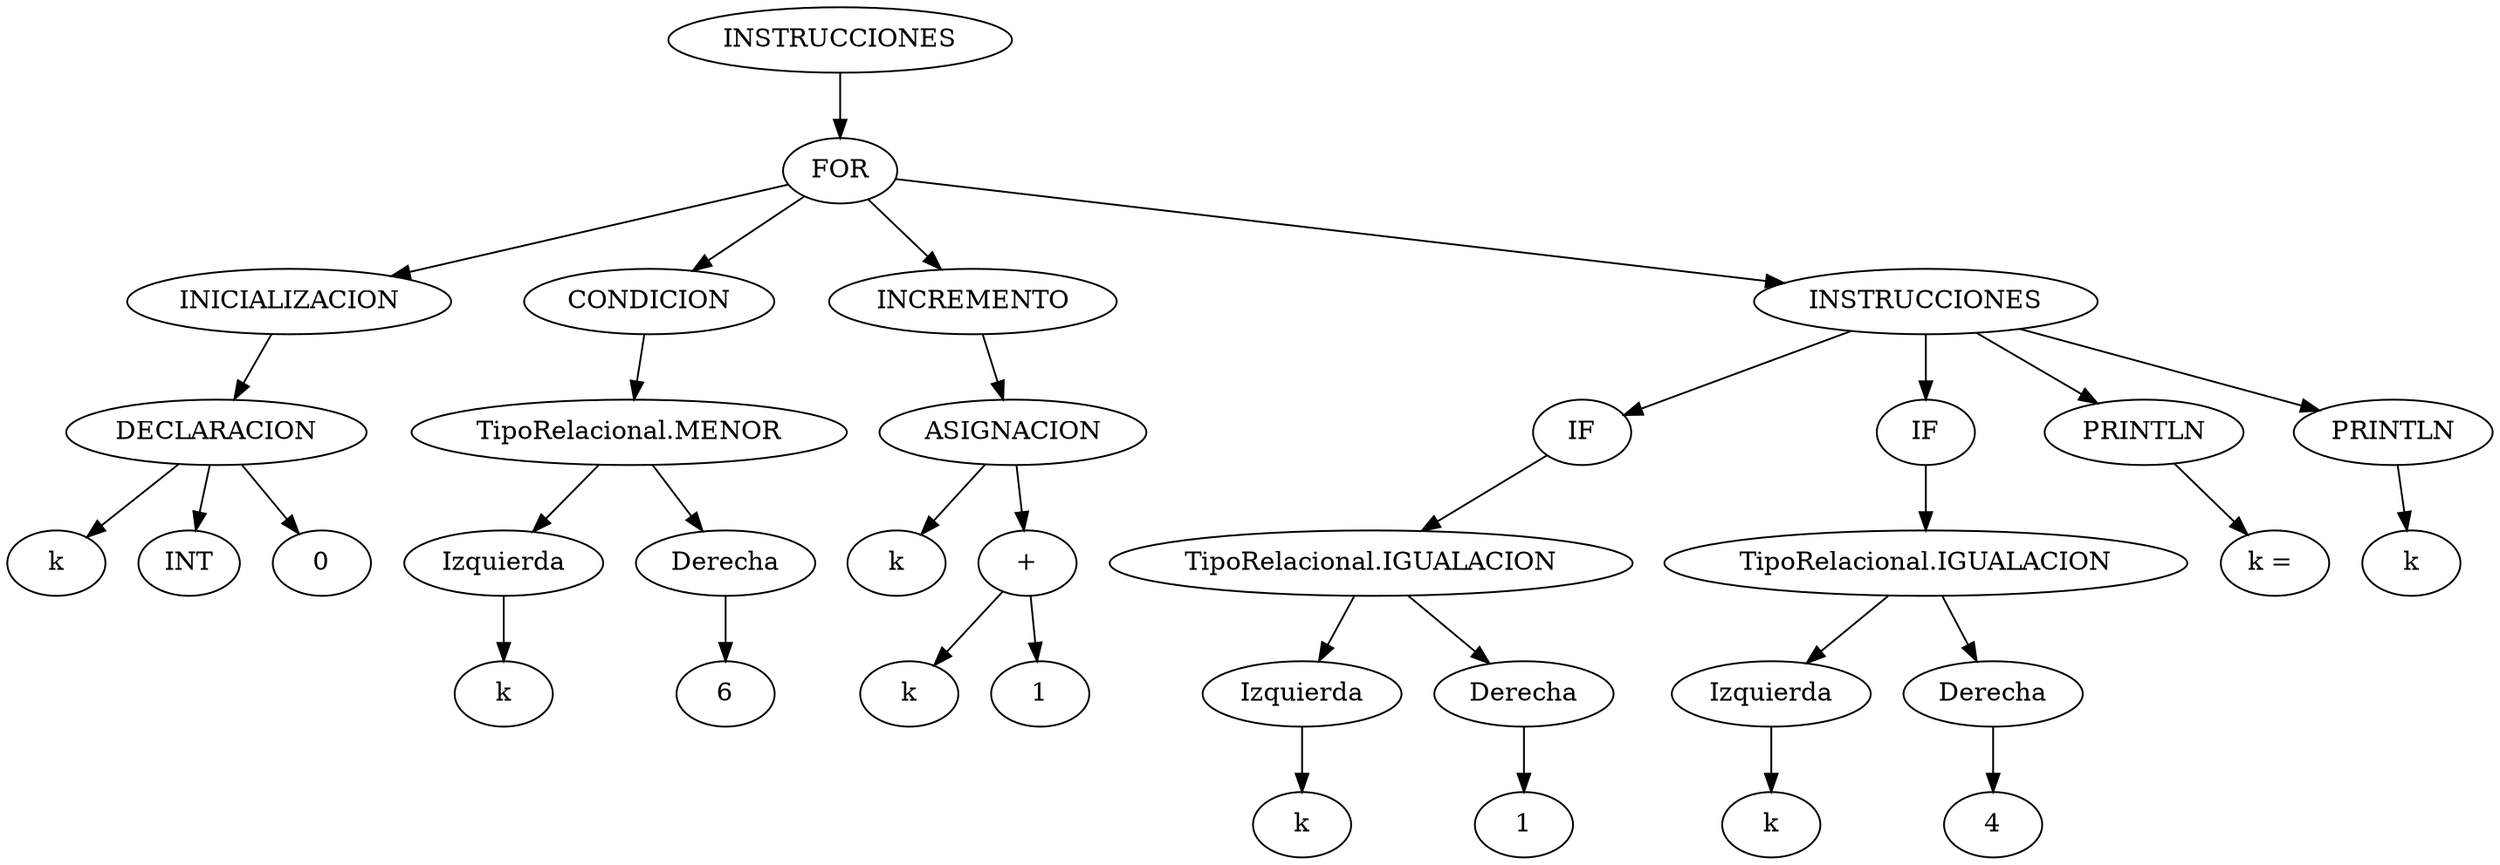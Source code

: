 digraph {
	0 [label = "INSTRUCCIONES"];
	63 [label = "FOR"];
	64 [label = "INICIALIZACION"];
	65 [label = "DECLARACION"];
	66 [label = "k"];
	67 [label = "INT"];
	68 [label = "0"];
	69 [label = "CONDICION"];
	70 [label = "TipoRelacional.MENOR"];
	71 [label = "Izquierda"];
	72 [label = "k"];
	73 [label = "Derecha"];
	74 [label = "6"];
	75 [label = "INCREMENTO"];
	76 [label = "ASIGNACION"];
	77 [label = "k"];
	78 [label = "+"];
	79 [label = "k"];
	80 [label = "1"];
	81 [label = "INSTRUCCIONES"];
	82 [label = "IF"];
	83 [label = "TipoRelacional.IGUALACION"];
	84 [label = "Izquierda"];
	85 [label = "k"];
	86 [label = "Derecha"];
	87 [label = "1"];
	88 [label = "IF"];
	89 [label = "TipoRelacional.IGUALACION"];
	90 [label = "Izquierda"];
	91 [label = "k"];
	92 [label = "Derecha"];
	93 [label = "4"];
	94 [label = "PRINTLN"];
	95 [label = "k = "];
	96 [label = "PRINTLN"];
	97 [label = "k"];
	0 -> 63;
	63 -> 64;
	64 -> 65;
	65 -> 66;
	65 -> 67;
	65 -> 68;
	63 -> 69;
	69 -> 70;
	70 -> 71;
	71 -> 72;
	70 -> 73;
	73 -> 74;
	63 -> 75;
	75 -> 76;
	76 -> 77;
	76 -> 78;
	78 -> 79;
	78 -> 80;
	63 -> 81;
	81 -> 82;
	82 -> 83;
	83 -> 84;
	84 -> 85;
	83 -> 86;
	86 -> 87;
	81 -> 88;
	88 -> 89;
	89 -> 90;
	90 -> 91;
	89 -> 92;
	92 -> 93;
	81 -> 94;
	94 -> 95;
	81 -> 96;
	96 -> 97;
}
